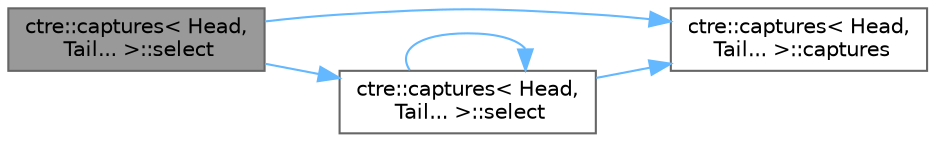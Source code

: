 digraph "ctre::captures&lt; Head, Tail... &gt;::select"
{
 // LATEX_PDF_SIZE
  bgcolor="transparent";
  edge [fontname=Helvetica,fontsize=10,labelfontname=Helvetica,labelfontsize=10];
  node [fontname=Helvetica,fontsize=10,shape=box,height=0.2,width=0.4];
  rankdir="LR";
  Node1 [id="Node000001",label="ctre::captures\< Head,\l Tail... \>::select",height=0.2,width=0.4,color="gray40", fillcolor="grey60", style="filled", fontcolor="black",tooltip=" "];
  Node1 -> Node2 [id="edge1_Node000001_Node000002",color="steelblue1",style="solid",tooltip=" "];
  Node2 [id="Node000002",label="ctre::captures\< Head,\l Tail... \>::captures",height=0.2,width=0.4,color="grey40", fillcolor="white", style="filled",URL="$structctre_1_1captures_3_01_head_00_01_tail_8_8_8_01_4.html#a38f83fa0434753c86d862e8611212f52",tooltip=" "];
  Node1 -> Node3 [id="edge2_Node000001_Node000003",color="steelblue1",style="solid",tooltip=" "];
  Node3 [id="Node000003",label="ctre::captures\< Head,\l Tail... \>::select",height=0.2,width=0.4,color="grey40", fillcolor="white", style="filled",URL="$structctre_1_1captures_3_01_head_00_01_tail_8_8_8_01_4.html#a25dcd91c0731b80ec21e430dbfa6fc06",tooltip=" "];
  Node3 -> Node2 [id="edge3_Node000003_Node000002",color="steelblue1",style="solid",tooltip=" "];
  Node3 -> Node3 [id="edge4_Node000003_Node000003",color="steelblue1",style="solid",tooltip=" "];
}
